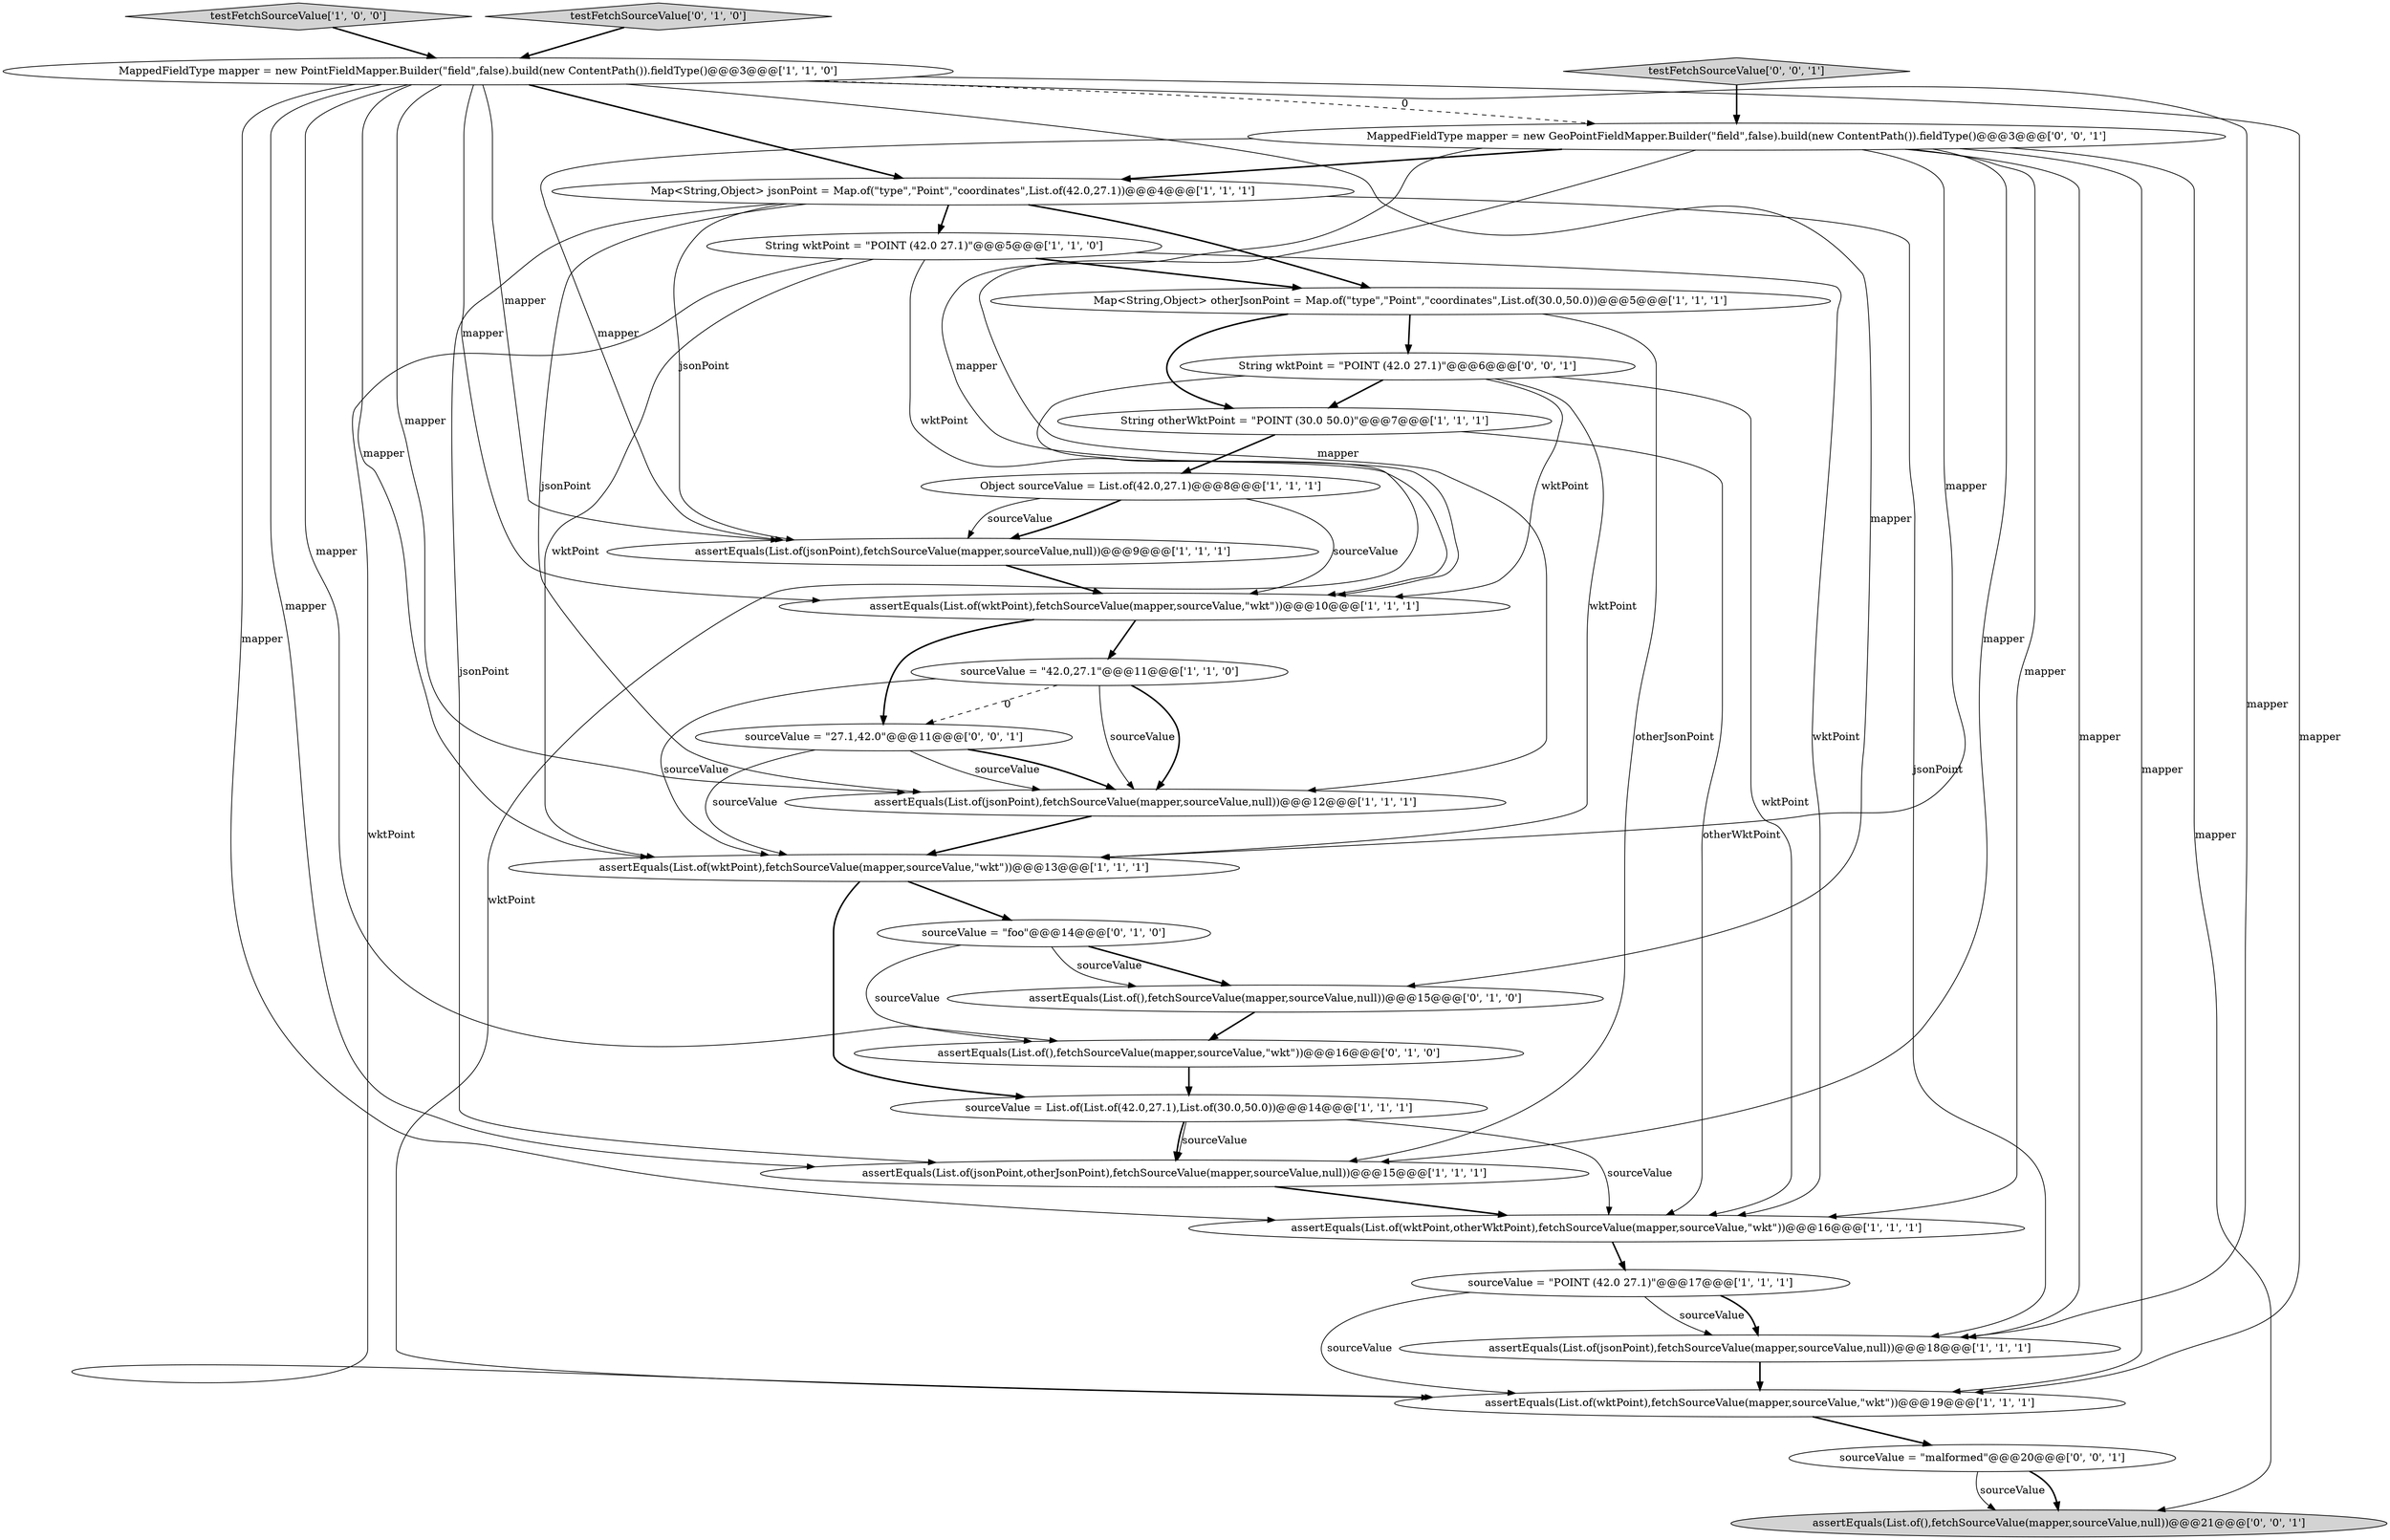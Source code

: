 digraph {
10 [style = filled, label = "assertEquals(List.of(jsonPoint),fetchSourceValue(mapper,sourceValue,null))@@@12@@@['1', '1', '1']", fillcolor = white, shape = ellipse image = "AAA0AAABBB1BBB"];
9 [style = filled, label = "assertEquals(List.of(jsonPoint),fetchSourceValue(mapper,sourceValue,null))@@@9@@@['1', '1', '1']", fillcolor = white, shape = ellipse image = "AAA0AAABBB1BBB"];
22 [style = filled, label = "testFetchSourceValue['0', '0', '1']", fillcolor = lightgray, shape = diamond image = "AAA0AAABBB3BBB"];
7 [style = filled, label = "sourceValue = \"POINT (42.0 27.1)\"@@@17@@@['1', '1', '1']", fillcolor = white, shape = ellipse image = "AAA0AAABBB1BBB"];
18 [style = filled, label = "assertEquals(List.of(),fetchSourceValue(mapper,sourceValue,\"wkt\"))@@@16@@@['0', '1', '0']", fillcolor = white, shape = ellipse image = "AAA1AAABBB2BBB"];
16 [style = filled, label = "assertEquals(List.of(jsonPoint,otherJsonPoint),fetchSourceValue(mapper,sourceValue,null))@@@15@@@['1', '1', '1']", fillcolor = white, shape = ellipse image = "AAA0AAABBB1BBB"];
23 [style = filled, label = "assertEquals(List.of(),fetchSourceValue(mapper,sourceValue,null))@@@21@@@['0', '0', '1']", fillcolor = lightgray, shape = ellipse image = "AAA0AAABBB3BBB"];
8 [style = filled, label = "testFetchSourceValue['1', '0', '0']", fillcolor = lightgray, shape = diamond image = "AAA0AAABBB1BBB"];
14 [style = filled, label = "Map<String,Object> jsonPoint = Map.of(\"type\",\"Point\",\"coordinates\",List.of(42.0,27.1))@@@4@@@['1', '1', '1']", fillcolor = white, shape = ellipse image = "AAA0AAABBB1BBB"];
15 [style = filled, label = "sourceValue = \"42.0,27.1\"@@@11@@@['1', '1', '0']", fillcolor = white, shape = ellipse image = "AAA0AAABBB1BBB"];
5 [style = filled, label = "Object sourceValue = List.of(42.0,27.1)@@@8@@@['1', '1', '1']", fillcolor = white, shape = ellipse image = "AAA0AAABBB1BBB"];
12 [style = filled, label = "assertEquals(List.of(wktPoint,otherWktPoint),fetchSourceValue(mapper,sourceValue,\"wkt\"))@@@16@@@['1', '1', '1']", fillcolor = white, shape = ellipse image = "AAA0AAABBB1BBB"];
0 [style = filled, label = "MappedFieldType mapper = new PointFieldMapper.Builder(\"field\",false).build(new ContentPath()).fieldType()@@@3@@@['1', '1', '0']", fillcolor = white, shape = ellipse image = "AAA0AAABBB1BBB"];
24 [style = filled, label = "sourceValue = \"27.1,42.0\"@@@11@@@['0', '0', '1']", fillcolor = white, shape = ellipse image = "AAA0AAABBB3BBB"];
3 [style = filled, label = "assertEquals(List.of(wktPoint),fetchSourceValue(mapper,sourceValue,\"wkt\"))@@@10@@@['1', '1', '1']", fillcolor = white, shape = ellipse image = "AAA0AAABBB1BBB"];
11 [style = filled, label = "assertEquals(List.of(wktPoint),fetchSourceValue(mapper,sourceValue,\"wkt\"))@@@13@@@['1', '1', '1']", fillcolor = white, shape = ellipse image = "AAA0AAABBB1BBB"];
25 [style = filled, label = "sourceValue = \"malformed\"@@@20@@@['0', '0', '1']", fillcolor = white, shape = ellipse image = "AAA0AAABBB3BBB"];
19 [style = filled, label = "assertEquals(List.of(),fetchSourceValue(mapper,sourceValue,null))@@@15@@@['0', '1', '0']", fillcolor = white, shape = ellipse image = "AAA1AAABBB2BBB"];
6 [style = filled, label = "Map<String,Object> otherJsonPoint = Map.of(\"type\",\"Point\",\"coordinates\",List.of(30.0,50.0))@@@5@@@['1', '1', '1']", fillcolor = white, shape = ellipse image = "AAA0AAABBB1BBB"];
1 [style = filled, label = "String otherWktPoint = \"POINT (30.0 50.0)\"@@@7@@@['1', '1', '1']", fillcolor = white, shape = ellipse image = "AAA0AAABBB1BBB"];
26 [style = filled, label = "MappedFieldType mapper = new GeoPointFieldMapper.Builder(\"field\",false).build(new ContentPath()).fieldType()@@@3@@@['0', '0', '1']", fillcolor = white, shape = ellipse image = "AAA0AAABBB3BBB"];
21 [style = filled, label = "sourceValue = \"foo\"@@@14@@@['0', '1', '0']", fillcolor = white, shape = ellipse image = "AAA1AAABBB2BBB"];
13 [style = filled, label = "String wktPoint = \"POINT (42.0 27.1)\"@@@5@@@['1', '1', '0']", fillcolor = white, shape = ellipse image = "AAA0AAABBB1BBB"];
17 [style = filled, label = "sourceValue = List.of(List.of(42.0,27.1),List.of(30.0,50.0))@@@14@@@['1', '1', '1']", fillcolor = white, shape = ellipse image = "AAA0AAABBB1BBB"];
20 [style = filled, label = "testFetchSourceValue['0', '1', '0']", fillcolor = lightgray, shape = diamond image = "AAA0AAABBB2BBB"];
27 [style = filled, label = "String wktPoint = \"POINT (42.0 27.1)\"@@@6@@@['0', '0', '1']", fillcolor = white, shape = ellipse image = "AAA0AAABBB3BBB"];
4 [style = filled, label = "assertEquals(List.of(wktPoint),fetchSourceValue(mapper,sourceValue,\"wkt\"))@@@19@@@['1', '1', '1']", fillcolor = white, shape = ellipse image = "AAA0AAABBB1BBB"];
2 [style = filled, label = "assertEquals(List.of(jsonPoint),fetchSourceValue(mapper,sourceValue,null))@@@18@@@['1', '1', '1']", fillcolor = white, shape = ellipse image = "AAA0AAABBB1BBB"];
25->23 [style = bold, label=""];
12->7 [style = bold, label=""];
26->10 [style = solid, label="mapper"];
3->24 [style = bold, label=""];
14->10 [style = solid, label="jsonPoint"];
14->9 [style = solid, label="jsonPoint"];
0->26 [style = dashed, label="0"];
2->4 [style = bold, label=""];
11->21 [style = bold, label=""];
26->2 [style = solid, label="mapper"];
13->3 [style = solid, label="wktPoint"];
27->11 [style = solid, label="wktPoint"];
27->3 [style = solid, label="wktPoint"];
8->0 [style = bold, label=""];
26->16 [style = solid, label="mapper"];
26->12 [style = solid, label="mapper"];
6->16 [style = solid, label="otherJsonPoint"];
4->25 [style = bold, label=""];
24->11 [style = solid, label="sourceValue"];
13->11 [style = solid, label="wktPoint"];
24->10 [style = solid, label="sourceValue"];
17->16 [style = solid, label="sourceValue"];
26->3 [style = solid, label="mapper"];
9->3 [style = bold, label=""];
13->6 [style = bold, label=""];
14->13 [style = bold, label=""];
0->9 [style = solid, label="mapper"];
15->10 [style = solid, label="sourceValue"];
10->11 [style = bold, label=""];
27->4 [style = solid, label="wktPoint"];
5->9 [style = bold, label=""];
11->17 [style = bold, label=""];
24->10 [style = bold, label=""];
0->3 [style = solid, label="mapper"];
26->14 [style = bold, label=""];
25->23 [style = solid, label="sourceValue"];
0->18 [style = solid, label="mapper"];
14->16 [style = solid, label="jsonPoint"];
21->18 [style = solid, label="sourceValue"];
6->27 [style = bold, label=""];
5->9 [style = solid, label="sourceValue"];
16->12 [style = bold, label=""];
7->2 [style = solid, label="sourceValue"];
26->4 [style = solid, label="mapper"];
0->12 [style = solid, label="mapper"];
21->19 [style = bold, label=""];
0->10 [style = solid, label="mapper"];
0->4 [style = solid, label="mapper"];
22->26 [style = bold, label=""];
27->1 [style = bold, label=""];
13->12 [style = solid, label="wktPoint"];
1->12 [style = solid, label="otherWktPoint"];
17->12 [style = solid, label="sourceValue"];
15->11 [style = solid, label="sourceValue"];
7->4 [style = solid, label="sourceValue"];
26->11 [style = solid, label="mapper"];
14->6 [style = bold, label=""];
3->15 [style = bold, label=""];
0->19 [style = solid, label="mapper"];
27->12 [style = solid, label="wktPoint"];
18->17 [style = bold, label=""];
14->2 [style = solid, label="jsonPoint"];
21->19 [style = solid, label="sourceValue"];
20->0 [style = bold, label=""];
0->14 [style = bold, label=""];
0->11 [style = solid, label="mapper"];
13->4 [style = solid, label="wktPoint"];
17->16 [style = bold, label=""];
19->18 [style = bold, label=""];
6->1 [style = bold, label=""];
15->10 [style = bold, label=""];
0->16 [style = solid, label="mapper"];
0->2 [style = solid, label="mapper"];
5->3 [style = solid, label="sourceValue"];
15->24 [style = dashed, label="0"];
26->9 [style = solid, label="mapper"];
26->23 [style = solid, label="mapper"];
1->5 [style = bold, label=""];
7->2 [style = bold, label=""];
}
